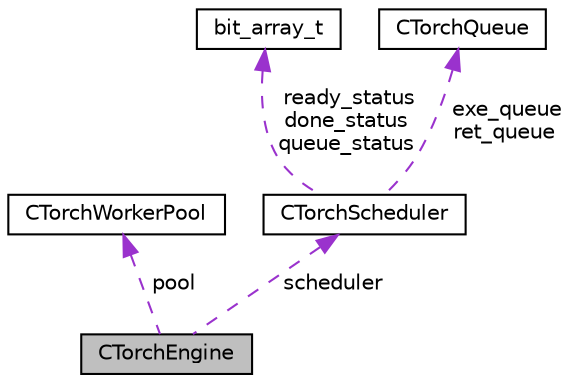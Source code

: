 digraph "CTorchEngine"
{
 // LATEX_PDF_SIZE
  edge [fontname="Helvetica",fontsize="10",labelfontname="Helvetica",labelfontsize="10"];
  node [fontname="Helvetica",fontsize="10",shape=record];
  Node1 [label="CTorchEngine",height=0.2,width=0.4,color="black", fillcolor="grey75", style="filled", fontcolor="black",tooltip=" "];
  Node2 -> Node1 [dir="back",color="darkorchid3",fontsize="10",style="dashed",label=" pool" ,fontname="Helvetica"];
  Node2 [label="CTorchWorkerPool",height=0.2,width=0.4,color="black", fillcolor="white", style="filled",URL="$structCTorchWorkerPool.html",tooltip=" "];
  Node3 -> Node1 [dir="back",color="darkorchid3",fontsize="10",style="dashed",label=" scheduler" ,fontname="Helvetica"];
  Node3 [label="CTorchScheduler",height=0.2,width=0.4,color="black", fillcolor="white", style="filled",URL="$structCTorchScheduler.html",tooltip=" "];
  Node4 -> Node3 [dir="back",color="darkorchid3",fontsize="10",style="dashed",label=" ready_status\ndone_status\nqueue_status" ,fontname="Helvetica"];
  Node4 [label="bit_array_t",height=0.2,width=0.4,color="black", fillcolor="white", style="filled",URL="$structbit__array__t.html",tooltip=" "];
  Node5 -> Node3 [dir="back",color="darkorchid3",fontsize="10",style="dashed",label=" exe_queue\nret_queue" ,fontname="Helvetica"];
  Node5 [label="CTorchQueue",height=0.2,width=0.4,color="black", fillcolor="white", style="filled",URL="$structCTorchQueue.html",tooltip=" "];
}
